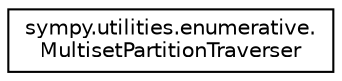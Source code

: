 digraph "Graphical Class Hierarchy"
{
 // LATEX_PDF_SIZE
  edge [fontname="Helvetica",fontsize="10",labelfontname="Helvetica",labelfontsize="10"];
  node [fontname="Helvetica",fontsize="10",shape=record];
  rankdir="LR";
  Node0 [label="sympy.utilities.enumerative.\lMultisetPartitionTraverser",height=0.2,width=0.4,color="black", fillcolor="white", style="filled",URL="$classsympy_1_1utilities_1_1enumerative_1_1MultisetPartitionTraverser.html",tooltip=" "];
}
